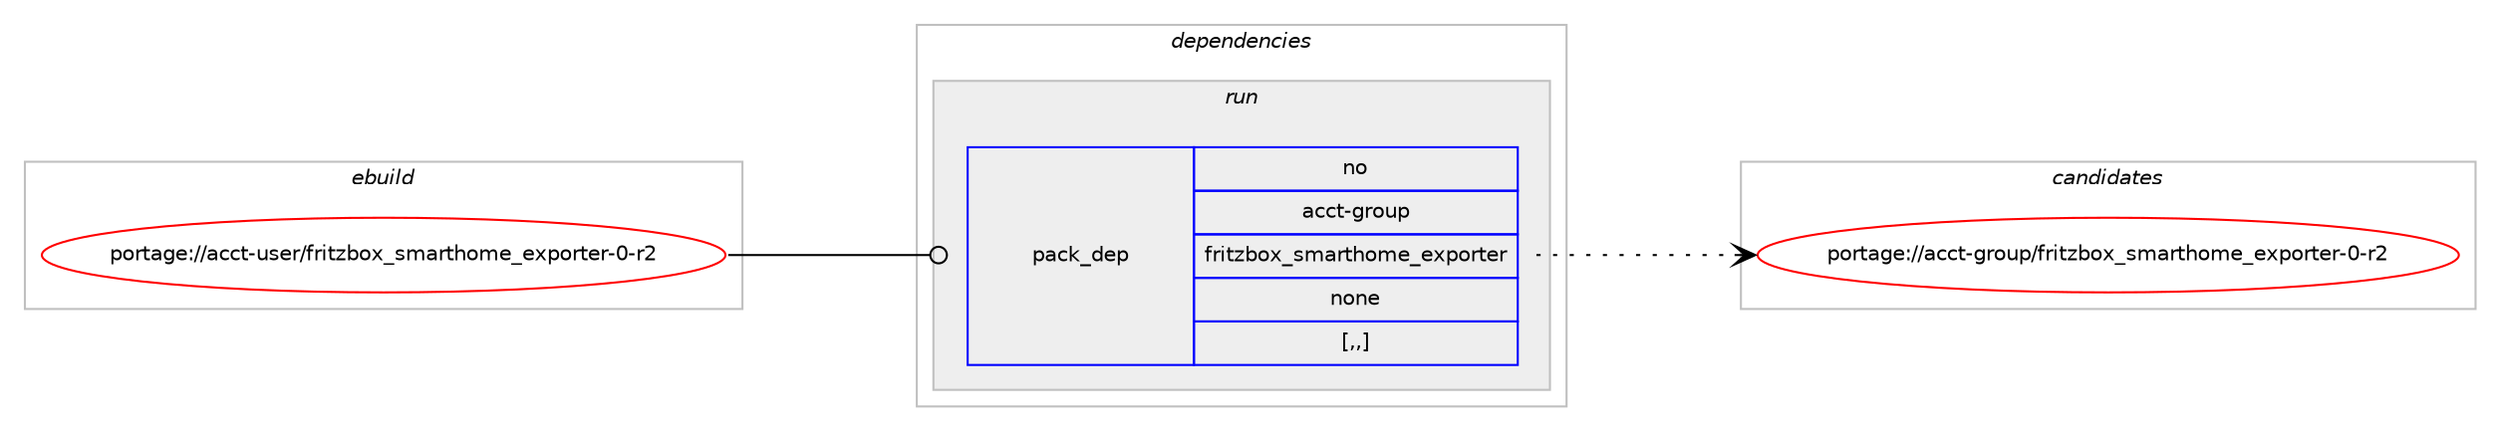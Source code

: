 digraph prolog {

# *************
# Graph options
# *************

newrank=true;
concentrate=true;
compound=true;
graph [rankdir=LR,fontname=Helvetica,fontsize=10,ranksep=1.5];#, ranksep=2.5, nodesep=0.2];
edge  [arrowhead=vee];
node  [fontname=Helvetica,fontsize=10];

# **********
# The ebuild
# **********

subgraph cluster_leftcol {
color=gray;
rank=same;
label=<<i>ebuild</i>>;
id [label="portage://acct-user/fritzbox_smarthome_exporter-0-r2", color=red, width=4, href="../acct-user/fritzbox_smarthome_exporter-0-r2.svg"];
}

# ****************
# The dependencies
# ****************

subgraph cluster_midcol {
color=gray;
label=<<i>dependencies</i>>;
subgraph cluster_compile {
fillcolor="#eeeeee";
style=filled;
label=<<i>compile</i>>;
}
subgraph cluster_compileandrun {
fillcolor="#eeeeee";
style=filled;
label=<<i>compile and run</i>>;
}
subgraph cluster_run {
fillcolor="#eeeeee";
style=filled;
label=<<i>run</i>>;
subgraph pack129 {
dependency130 [label=<<TABLE BORDER="0" CELLBORDER="1" CELLSPACING="0" CELLPADDING="4" WIDTH="220"><TR><TD ROWSPAN="6" CELLPADDING="30">pack_dep</TD></TR><TR><TD WIDTH="110">no</TD></TR><TR><TD>acct-group</TD></TR><TR><TD>fritzbox_smarthome_exporter</TD></TR><TR><TD>none</TD></TR><TR><TD>[,,]</TD></TR></TABLE>>, shape=none, color=blue];
}
id:e -> dependency130:w [weight=20,style="solid",arrowhead="odot"];
}
}

# **************
# The candidates
# **************

subgraph cluster_choices {
rank=same;
color=gray;
label=<<i>candidates</i>>;

subgraph choice129 {
color=black;
nodesep=1;
choice97999911645103114111117112471021141051161229811112095115109971141161041111091019510112011211111411610111445484511450 [label="portage://acct-group/fritzbox_smarthome_exporter-0-r2", color=red, width=4,href="../acct-group/fritzbox_smarthome_exporter-0-r2.svg"];
dependency130:e -> choice97999911645103114111117112471021141051161229811112095115109971141161041111091019510112011211111411610111445484511450:w [style=dotted,weight="100"];
}
}

}
